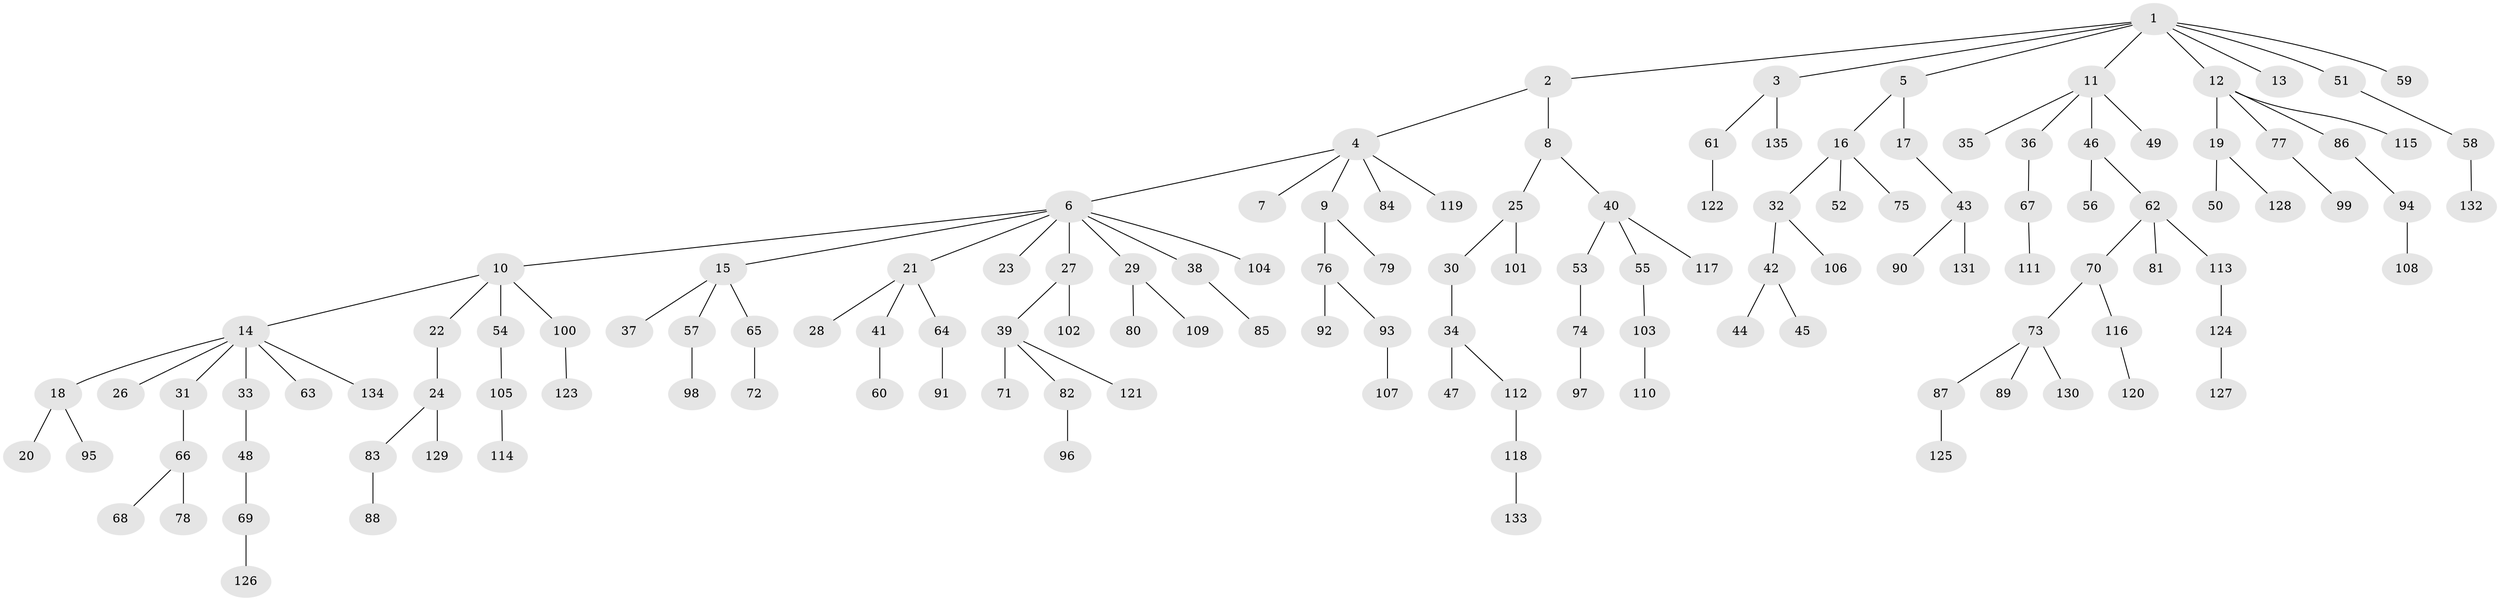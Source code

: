// Generated by graph-tools (version 1.1) at 2025/11/02/27/25 16:11:26]
// undirected, 135 vertices, 134 edges
graph export_dot {
graph [start="1"]
  node [color=gray90,style=filled];
  1;
  2;
  3;
  4;
  5;
  6;
  7;
  8;
  9;
  10;
  11;
  12;
  13;
  14;
  15;
  16;
  17;
  18;
  19;
  20;
  21;
  22;
  23;
  24;
  25;
  26;
  27;
  28;
  29;
  30;
  31;
  32;
  33;
  34;
  35;
  36;
  37;
  38;
  39;
  40;
  41;
  42;
  43;
  44;
  45;
  46;
  47;
  48;
  49;
  50;
  51;
  52;
  53;
  54;
  55;
  56;
  57;
  58;
  59;
  60;
  61;
  62;
  63;
  64;
  65;
  66;
  67;
  68;
  69;
  70;
  71;
  72;
  73;
  74;
  75;
  76;
  77;
  78;
  79;
  80;
  81;
  82;
  83;
  84;
  85;
  86;
  87;
  88;
  89;
  90;
  91;
  92;
  93;
  94;
  95;
  96;
  97;
  98;
  99;
  100;
  101;
  102;
  103;
  104;
  105;
  106;
  107;
  108;
  109;
  110;
  111;
  112;
  113;
  114;
  115;
  116;
  117;
  118;
  119;
  120;
  121;
  122;
  123;
  124;
  125;
  126;
  127;
  128;
  129;
  130;
  131;
  132;
  133;
  134;
  135;
  1 -- 2;
  1 -- 3;
  1 -- 5;
  1 -- 11;
  1 -- 12;
  1 -- 13;
  1 -- 51;
  1 -- 59;
  2 -- 4;
  2 -- 8;
  3 -- 61;
  3 -- 135;
  4 -- 6;
  4 -- 7;
  4 -- 9;
  4 -- 84;
  4 -- 119;
  5 -- 16;
  5 -- 17;
  6 -- 10;
  6 -- 15;
  6 -- 21;
  6 -- 23;
  6 -- 27;
  6 -- 29;
  6 -- 38;
  6 -- 104;
  8 -- 25;
  8 -- 40;
  9 -- 76;
  9 -- 79;
  10 -- 14;
  10 -- 22;
  10 -- 54;
  10 -- 100;
  11 -- 35;
  11 -- 36;
  11 -- 46;
  11 -- 49;
  12 -- 19;
  12 -- 77;
  12 -- 86;
  12 -- 115;
  14 -- 18;
  14 -- 26;
  14 -- 31;
  14 -- 33;
  14 -- 63;
  14 -- 134;
  15 -- 37;
  15 -- 57;
  15 -- 65;
  16 -- 32;
  16 -- 52;
  16 -- 75;
  17 -- 43;
  18 -- 20;
  18 -- 95;
  19 -- 50;
  19 -- 128;
  21 -- 28;
  21 -- 41;
  21 -- 64;
  22 -- 24;
  24 -- 83;
  24 -- 129;
  25 -- 30;
  25 -- 101;
  27 -- 39;
  27 -- 102;
  29 -- 80;
  29 -- 109;
  30 -- 34;
  31 -- 66;
  32 -- 42;
  32 -- 106;
  33 -- 48;
  34 -- 47;
  34 -- 112;
  36 -- 67;
  38 -- 85;
  39 -- 71;
  39 -- 82;
  39 -- 121;
  40 -- 53;
  40 -- 55;
  40 -- 117;
  41 -- 60;
  42 -- 44;
  42 -- 45;
  43 -- 90;
  43 -- 131;
  46 -- 56;
  46 -- 62;
  48 -- 69;
  51 -- 58;
  53 -- 74;
  54 -- 105;
  55 -- 103;
  57 -- 98;
  58 -- 132;
  61 -- 122;
  62 -- 70;
  62 -- 81;
  62 -- 113;
  64 -- 91;
  65 -- 72;
  66 -- 68;
  66 -- 78;
  67 -- 111;
  69 -- 126;
  70 -- 73;
  70 -- 116;
  73 -- 87;
  73 -- 89;
  73 -- 130;
  74 -- 97;
  76 -- 92;
  76 -- 93;
  77 -- 99;
  82 -- 96;
  83 -- 88;
  86 -- 94;
  87 -- 125;
  93 -- 107;
  94 -- 108;
  100 -- 123;
  103 -- 110;
  105 -- 114;
  112 -- 118;
  113 -- 124;
  116 -- 120;
  118 -- 133;
  124 -- 127;
}

